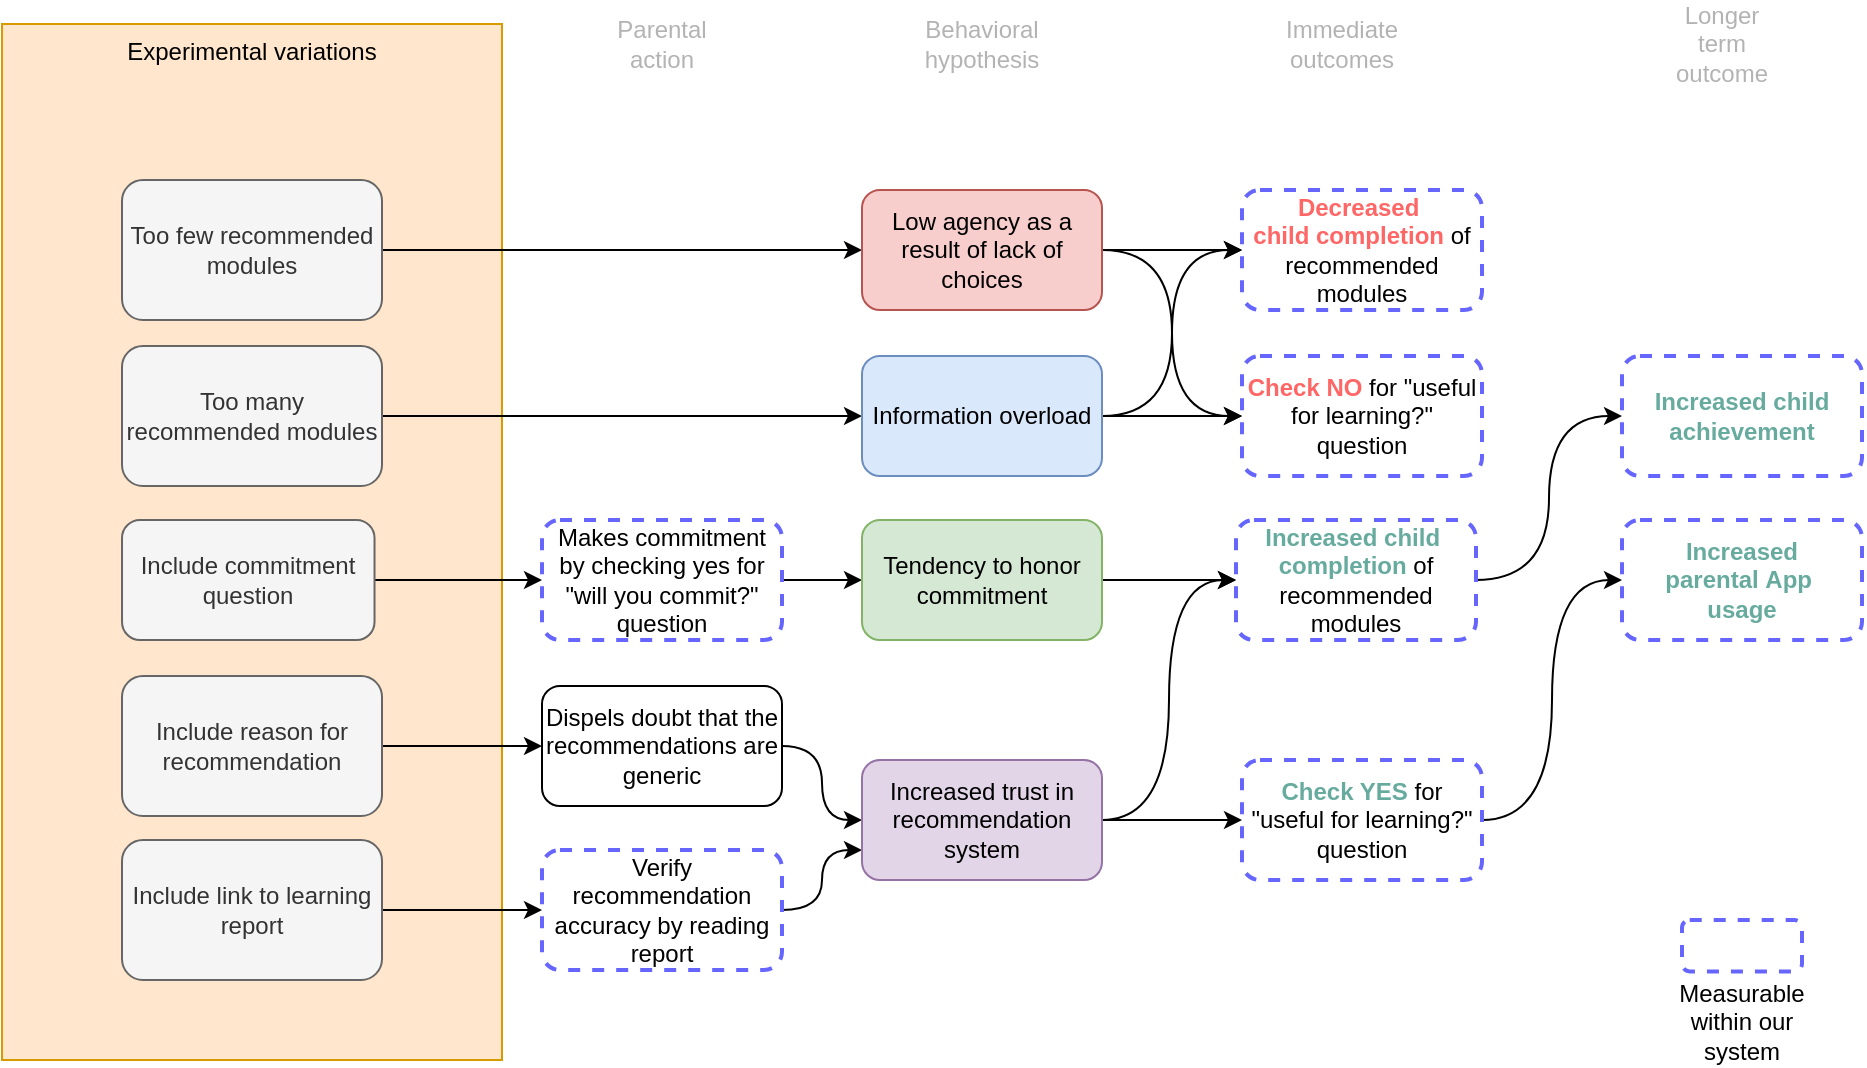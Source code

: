 <mxfile version="13.10.0" type="github"><diagram id="zhd-Uvh-itd-zUCHIrJH" name="Page-1"><mxGraphModel dx="1426" dy="1962" grid="1" gridSize="10" guides="1" tooltips="1" connect="1" arrows="1" fold="1" page="1" pageScale="1" pageWidth="827" pageHeight="1169" math="0" shadow="0"><root><mxCell id="0"/><mxCell id="1" parent="0"/><mxCell id="zPzuGnTjDfx3dbXrWhTj-70" value="Experimental variations" style="rounded=0;whiteSpace=wrap;html=1;strokeWidth=1;verticalAlign=top;fillColor=#ffe6cc;strokeColor=#d79b00;" parent="1" vertex="1"><mxGeometry x="210.01" y="-748" width="249.99" height="518" as="geometry"/></mxCell><mxCell id="zPzuGnTjDfx3dbXrWhTj-93" style="edgeStyle=none;rounded=0;orthogonalLoop=1;jettySize=auto;html=1;exitX=1;exitY=0.5;exitDx=0;exitDy=0;entryX=0;entryY=0.5;entryDx=0;entryDy=0;fontColor=#B3B3B3;" parent="1" source="zPzuGnTjDfx3dbXrWhTj-4" target="zPzuGnTjDfx3dbXrWhTj-59" edge="1"><mxGeometry relative="1" as="geometry"/></mxCell><mxCell id="zPzuGnTjDfx3dbXrWhTj-4" value="Include commitment question" style="rounded=1;whiteSpace=wrap;html=1;strokeWidth=1;fillColor=#f5f5f5;strokeColor=#666666;fontColor=#333333;" parent="1" vertex="1"><mxGeometry x="270.01" y="-500" width="126.25" height="60" as="geometry"/></mxCell><mxCell id="zPzuGnTjDfx3dbXrWhTj-96" style="edgeStyle=none;rounded=0;orthogonalLoop=1;jettySize=auto;html=1;exitX=1;exitY=0.5;exitDx=0;exitDy=0;entryX=0;entryY=0.5;entryDx=0;entryDy=0;fontColor=#B3B3B3;" parent="1" source="zPzuGnTjDfx3dbXrWhTj-7" target="zPzuGnTjDfx3dbXrWhTj-50" edge="1"><mxGeometry relative="1" as="geometry"/></mxCell><mxCell id="zPzuGnTjDfx3dbXrWhTj-7" value="Include reason for recommendation" style="rounded=1;whiteSpace=wrap;html=1;fillColor=#f5f5f5;strokeWidth=1;strokeColor=#666666;fontColor=#333333;" parent="1" vertex="1"><mxGeometry x="270.005" y="-422" width="130" height="70" as="geometry"/></mxCell><mxCell id="zPzuGnTjDfx3dbXrWhTj-87" style="edgeStyle=orthogonalEdgeStyle;rounded=0;orthogonalLoop=1;jettySize=auto;html=1;exitX=1;exitY=0.5;exitDx=0;exitDy=0;entryX=0;entryY=0.5;entryDx=0;entryDy=0;fontColor=#B3B3B3;" parent="1" source="zPzuGnTjDfx3dbXrWhTj-9" target="zPzuGnTjDfx3dbXrWhTj-62" edge="1"><mxGeometry relative="1" as="geometry"/></mxCell><mxCell id="zPzuGnTjDfx3dbXrWhTj-9" value="Too few recommended modules" style="rounded=1;whiteSpace=wrap;html=1;fillColor=#f5f5f5;strokeWidth=1;strokeColor=#666666;fontColor=#333333;" parent="1" vertex="1"><mxGeometry x="270.005" y="-670" width="130" height="70" as="geometry"/></mxCell><mxCell id="zPzuGnTjDfx3dbXrWhTj-97" style="edgeStyle=none;rounded=0;orthogonalLoop=1;jettySize=auto;html=1;exitX=1;exitY=0.5;exitDx=0;exitDy=0;fontColor=#B3B3B3;" parent="1" source="zPzuGnTjDfx3dbXrWhTj-21" target="zPzuGnTjDfx3dbXrWhTj-51" edge="1"><mxGeometry relative="1" as="geometry"/></mxCell><mxCell id="zPzuGnTjDfx3dbXrWhTj-21" value="Include link to learning report" style="rounded=1;whiteSpace=wrap;html=1;fillColor=#f5f5f5;strokeWidth=1;strokeColor=#666666;fontColor=#333333;" parent="1" vertex="1"><mxGeometry x="270.005" y="-340" width="130" height="70" as="geometry"/></mxCell><mxCell id="zPzuGnTjDfx3dbXrWhTj-92" style="rounded=0;orthogonalLoop=1;jettySize=auto;html=1;exitX=1;exitY=0.5;exitDx=0;exitDy=0;entryX=0;entryY=0.5;entryDx=0;entryDy=0;fontColor=#B3B3B3;" parent="1" source="zPzuGnTjDfx3dbXrWhTj-46" target="zPzuGnTjDfx3dbXrWhTj-61" edge="1"><mxGeometry relative="1" as="geometry"/></mxCell><mxCell id="zPzuGnTjDfx3dbXrWhTj-46" value="Too many recommended modules" style="rounded=1;whiteSpace=wrap;html=1;fillColor=#f5f5f5;strokeWidth=1;strokeColor=#666666;fontColor=#333333;" parent="1" vertex="1"><mxGeometry x="270.005" y="-587" width="130" height="70" as="geometry"/></mxCell><mxCell id="zPzuGnTjDfx3dbXrWhTj-101" style="edgeStyle=orthogonalEdgeStyle;curved=1;rounded=0;orthogonalLoop=1;jettySize=auto;html=1;exitX=1;exitY=0.5;exitDx=0;exitDy=0;entryX=0;entryY=0.75;entryDx=0;entryDy=0;fontColor=#B3B3B3;" parent="1" source="zPzuGnTjDfx3dbXrWhTj-51" target="zPzuGnTjDfx3dbXrWhTj-74" edge="1"><mxGeometry relative="1" as="geometry"/></mxCell><mxCell id="zPzuGnTjDfx3dbXrWhTj-51" value="Verify recommendation accuracy by reading report" style="rounded=1;whiteSpace=wrap;html=1;dashed=1;strokeWidth=2;strokeColor=#6666FF;" parent="1" vertex="1"><mxGeometry x="480" y="-335" width="120" height="60" as="geometry"/></mxCell><mxCell id="zPzuGnTjDfx3dbXrWhTj-53" value="" style="group" parent="1" vertex="1" connectable="0"><mxGeometry x="1040" y="-300" width="80" height="60" as="geometry"/></mxCell><mxCell id="zPzuGnTjDfx3dbXrWhTj-27" value="" style="rounded=1;whiteSpace=wrap;html=1;dashed=1;strokeWidth=2;strokeColor=#6666FF;" parent="zPzuGnTjDfx3dbXrWhTj-53" vertex="1"><mxGeometry x="10" width="60" height="25.714" as="geometry"/></mxCell><mxCell id="zPzuGnTjDfx3dbXrWhTj-52" value="Measurable within our system" style="text;html=1;strokeColor=none;fillColor=none;align=center;verticalAlign=middle;whiteSpace=wrap;rounded=0;dashed=1;" parent="zPzuGnTjDfx3dbXrWhTj-53" vertex="1"><mxGeometry y="42.857" width="80" height="17.143" as="geometry"/></mxCell><mxCell id="zPzuGnTjDfx3dbXrWhTj-107" style="edgeStyle=orthogonalEdgeStyle;curved=1;rounded=0;orthogonalLoop=1;jettySize=auto;html=1;exitX=1;exitY=0.5;exitDx=0;exitDy=0;entryX=0;entryY=0.5;entryDx=0;entryDy=0;fontColor=#B3B3B3;" parent="1" source="zPzuGnTjDfx3dbXrWhTj-58" target="zPzuGnTjDfx3dbXrWhTj-86" edge="1"><mxGeometry relative="1" as="geometry"/></mxCell><mxCell id="zPzuGnTjDfx3dbXrWhTj-58" value="&lt;b&gt;&lt;font color=&quot;#67ab9f&quot;&gt;Check YES&lt;/font&gt; &lt;/b&gt;for &quot;useful for learning?&quot; question" style="rounded=1;whiteSpace=wrap;html=1;dashed=1;strokeWidth=2;strokeColor=#6666FF;" parent="1" vertex="1"><mxGeometry x="830" y="-380" width="120" height="60" as="geometry"/></mxCell><mxCell id="zPzuGnTjDfx3dbXrWhTj-94" style="edgeStyle=none;rounded=0;orthogonalLoop=1;jettySize=auto;html=1;exitX=1;exitY=0.5;exitDx=0;exitDy=0;entryX=0;entryY=0.5;entryDx=0;entryDy=0;fontColor=#B3B3B3;" parent="1" source="zPzuGnTjDfx3dbXrWhTj-59" target="zPzuGnTjDfx3dbXrWhTj-73" edge="1"><mxGeometry relative="1" as="geometry"/></mxCell><mxCell id="zPzuGnTjDfx3dbXrWhTj-59" value="Makes commitment by checking yes for &quot;will you commit?&quot; question" style="rounded=1;whiteSpace=wrap;html=1;dashed=1;strokeWidth=2;strokeColor=#6666FF;fillColor=none;" parent="1" vertex="1"><mxGeometry x="480" y="-500" width="120" height="60" as="geometry"/></mxCell><mxCell id="zPzuGnTjDfx3dbXrWhTj-89" style="edgeStyle=orthogonalEdgeStyle;rounded=0;orthogonalLoop=1;jettySize=auto;html=1;exitX=1;exitY=0.5;exitDx=0;exitDy=0;entryX=0;entryY=0.5;entryDx=0;entryDy=0;fontColor=#B3B3B3;" parent="1" source="zPzuGnTjDfx3dbXrWhTj-61" target="zPzuGnTjDfx3dbXrWhTj-63" edge="1"><mxGeometry relative="1" as="geometry"/></mxCell><mxCell id="zPzuGnTjDfx3dbXrWhTj-91" style="edgeStyle=orthogonalEdgeStyle;rounded=0;orthogonalLoop=1;jettySize=auto;html=1;exitX=1;exitY=0.5;exitDx=0;exitDy=0;entryX=0;entryY=0.5;entryDx=0;entryDy=0;fontColor=#B3B3B3;curved=1;" parent="1" source="zPzuGnTjDfx3dbXrWhTj-61" target="zPzuGnTjDfx3dbXrWhTj-75" edge="1"><mxGeometry relative="1" as="geometry"/></mxCell><mxCell id="zPzuGnTjDfx3dbXrWhTj-61" value="Information overload" style="rounded=1;whiteSpace=wrap;html=1;fillColor=#dae8fc;strokeColor=#6c8ebf;" parent="1" vertex="1"><mxGeometry x="640" y="-582" width="120" height="60" as="geometry"/></mxCell><mxCell id="zPzuGnTjDfx3dbXrWhTj-88" style="edgeStyle=orthogonalEdgeStyle;rounded=0;orthogonalLoop=1;jettySize=auto;html=1;exitX=1;exitY=0.5;exitDx=0;exitDy=0;entryX=0;entryY=0.5;entryDx=0;entryDy=0;fontColor=#B3B3B3;" parent="1" source="zPzuGnTjDfx3dbXrWhTj-62" target="zPzuGnTjDfx3dbXrWhTj-75" edge="1"><mxGeometry relative="1" as="geometry"/></mxCell><mxCell id="zPzuGnTjDfx3dbXrWhTj-90" style="edgeStyle=orthogonalEdgeStyle;rounded=0;orthogonalLoop=1;jettySize=auto;html=1;exitX=1;exitY=0.5;exitDx=0;exitDy=0;entryX=0;entryY=0.5;entryDx=0;entryDy=0;fontColor=#B3B3B3;curved=1;" parent="1" source="zPzuGnTjDfx3dbXrWhTj-62" target="zPzuGnTjDfx3dbXrWhTj-63" edge="1"><mxGeometry relative="1" as="geometry"/></mxCell><mxCell id="zPzuGnTjDfx3dbXrWhTj-62" value="Low agency as a result of lack of choices" style="rounded=1;whiteSpace=wrap;html=1;fillColor=#f8cecc;strokeColor=#b85450;" parent="1" vertex="1"><mxGeometry x="640" y="-665" width="120" height="60" as="geometry"/></mxCell><mxCell id="zPzuGnTjDfx3dbXrWhTj-63" value="&lt;b&gt;&lt;font color=&quot;#ff6666&quot;&gt;Check NO&lt;/font&gt;&lt;/b&gt; for &quot;useful for learning?&quot; question" style="rounded=1;whiteSpace=wrap;html=1;dashed=1;strokeWidth=2;strokeColor=#6666FF;" parent="1" vertex="1"><mxGeometry x="830" y="-582" width="120" height="60" as="geometry"/></mxCell><mxCell id="zPzuGnTjDfx3dbXrWhTj-106" style="edgeStyle=orthogonalEdgeStyle;curved=1;rounded=0;orthogonalLoop=1;jettySize=auto;html=1;exitX=1;exitY=0.5;exitDx=0;exitDy=0;entryX=0;entryY=0.5;entryDx=0;entryDy=0;fontColor=#B3B3B3;" parent="1" source="zPzuGnTjDfx3dbXrWhTj-68" target="zPzuGnTjDfx3dbXrWhTj-72" edge="1"><mxGeometry relative="1" as="geometry"/></mxCell><mxCell id="zPzuGnTjDfx3dbXrWhTj-68" value="&lt;font color=&quot;#67ab9f&quot;&gt;&lt;b&gt;Increased&lt;/b&gt;&amp;nbsp;&lt;b&gt;child&amp;nbsp;&lt;br&gt;completion&lt;/b&gt;&lt;/font&gt;&amp;nbsp;of recommended modules" style="rounded=1;whiteSpace=wrap;html=1;dashed=1;strokeWidth=2;strokeColor=#6666FF;" parent="1" vertex="1"><mxGeometry x="827" y="-500" width="120" height="60" as="geometry"/></mxCell><mxCell id="zPzuGnTjDfx3dbXrWhTj-72" value="&lt;font color=&quot;#67ab9f&quot;&gt;&lt;b&gt;Increased child achievement&lt;/b&gt;&lt;/font&gt;" style="rounded=1;whiteSpace=wrap;html=1;dashed=1;strokeWidth=2;strokeColor=#6666FF;" parent="1" vertex="1"><mxGeometry x="1020" y="-582" width="120" height="60" as="geometry"/></mxCell><mxCell id="zPzuGnTjDfx3dbXrWhTj-104" style="edgeStyle=orthogonalEdgeStyle;curved=1;rounded=0;orthogonalLoop=1;jettySize=auto;html=1;exitX=1;exitY=0.5;exitDx=0;exitDy=0;entryX=0;entryY=0.5;entryDx=0;entryDy=0;fontColor=#B3B3B3;" parent="1" source="zPzuGnTjDfx3dbXrWhTj-73" target="zPzuGnTjDfx3dbXrWhTj-68" edge="1"><mxGeometry relative="1" as="geometry"/></mxCell><mxCell id="zPzuGnTjDfx3dbXrWhTj-73" value="Tendency to honor commitment" style="rounded=1;whiteSpace=wrap;html=1;fillColor=#d5e8d4;strokeColor=#82b366;" parent="1" vertex="1"><mxGeometry x="640" y="-500" width="120" height="60" as="geometry"/></mxCell><mxCell id="zPzuGnTjDfx3dbXrWhTj-100" style="edgeStyle=orthogonalEdgeStyle;curved=1;rounded=0;orthogonalLoop=1;jettySize=auto;html=1;exitX=1;exitY=0.5;exitDx=0;exitDy=0;entryX=0;entryY=0.5;entryDx=0;entryDy=0;fontColor=#B3B3B3;" parent="1" source="zPzuGnTjDfx3dbXrWhTj-50" target="zPzuGnTjDfx3dbXrWhTj-74" edge="1"><mxGeometry relative="1" as="geometry"/></mxCell><mxCell id="zPzuGnTjDfx3dbXrWhTj-50" value="Dispels doubt that the recommendations are generic" style="rounded=1;whiteSpace=wrap;html=1;" parent="1" vertex="1"><mxGeometry x="480" y="-417" width="120" height="60" as="geometry"/></mxCell><mxCell id="zPzuGnTjDfx3dbXrWhTj-102" style="edgeStyle=orthogonalEdgeStyle;curved=1;rounded=0;orthogonalLoop=1;jettySize=auto;html=1;exitX=1;exitY=0.5;exitDx=0;exitDy=0;entryX=0;entryY=0.5;entryDx=0;entryDy=0;fontColor=#B3B3B3;" parent="1" source="zPzuGnTjDfx3dbXrWhTj-74" target="zPzuGnTjDfx3dbXrWhTj-68" edge="1"><mxGeometry relative="1" as="geometry"/></mxCell><mxCell id="zPzuGnTjDfx3dbXrWhTj-103" style="edgeStyle=orthogonalEdgeStyle;curved=1;rounded=0;orthogonalLoop=1;jettySize=auto;html=1;exitX=1;exitY=0.5;exitDx=0;exitDy=0;entryX=0;entryY=0.5;entryDx=0;entryDy=0;fontColor=#B3B3B3;" parent="1" source="zPzuGnTjDfx3dbXrWhTj-74" target="zPzuGnTjDfx3dbXrWhTj-58" edge="1"><mxGeometry relative="1" as="geometry"/></mxCell><mxCell id="zPzuGnTjDfx3dbXrWhTj-74" value="&lt;span&gt;Increased trust in recommendation system&lt;/span&gt;" style="rounded=1;whiteSpace=wrap;html=1;strokeColor=#9673a6;strokeWidth=1;fillColor=#e1d5e7;" parent="1" vertex="1"><mxGeometry x="640" y="-380" width="120" height="60" as="geometry"/></mxCell><mxCell id="zPzuGnTjDfx3dbXrWhTj-75" value="&lt;font color=&quot;#ff6666&quot;&gt;&lt;b&gt;Decreased&lt;/b&gt;&amp;nbsp;&lt;br&gt;&lt;b&gt;child completion&lt;/b&gt;&lt;/font&gt; of recommended modules" style="rounded=1;whiteSpace=wrap;html=1;dashed=1;strokeWidth=2;strokeColor=#6666FF;" parent="1" vertex="1"><mxGeometry x="830" y="-665" width="120" height="60" as="geometry"/></mxCell><mxCell id="zPzuGnTjDfx3dbXrWhTj-80" value="Behavioral hypothesis" style="text;html=1;strokeColor=none;fillColor=none;align=center;verticalAlign=middle;whiteSpace=wrap;rounded=0;fontColor=#B3B3B3;" parent="1" vertex="1"><mxGeometry x="680" y="-748" width="40" height="20" as="geometry"/></mxCell><mxCell id="zPzuGnTjDfx3dbXrWhTj-81" value="Parental action" style="text;html=1;strokeColor=none;fillColor=none;align=center;verticalAlign=middle;whiteSpace=wrap;rounded=0;fontColor=#B3B3B3;" parent="1" vertex="1"><mxGeometry x="520" y="-748" width="40" height="20" as="geometry"/></mxCell><mxCell id="zPzuGnTjDfx3dbXrWhTj-83" value="Immediate outcomes" style="text;html=1;strokeColor=none;fillColor=none;align=center;verticalAlign=middle;whiteSpace=wrap;rounded=0;fontColor=#B3B3B3;" parent="1" vertex="1"><mxGeometry x="860" y="-748" width="40" height="20" as="geometry"/></mxCell><mxCell id="zPzuGnTjDfx3dbXrWhTj-84" value="Longer term outcome" style="text;html=1;strokeColor=none;fillColor=none;align=center;verticalAlign=middle;whiteSpace=wrap;rounded=0;fontColor=#B3B3B3;" parent="1" vertex="1"><mxGeometry x="1050" y="-748" width="40" height="20" as="geometry"/></mxCell><mxCell id="zPzuGnTjDfx3dbXrWhTj-86" value="&lt;font color=&quot;#67ab9f&quot;&gt;&lt;b&gt;Increased parental&amp;nbsp;&lt;/b&gt;&lt;/font&gt;&lt;b style=&quot;color: rgb(103 , 171 , 159)&quot;&gt;App&amp;nbsp;&lt;/b&gt;&lt;font color=&quot;#67ab9f&quot;&gt;&lt;b&gt;&lt;br&gt;usage&lt;/b&gt;&lt;/font&gt;" style="rounded=1;whiteSpace=wrap;html=1;dashed=1;strokeWidth=2;strokeColor=#6666FF;" parent="1" vertex="1"><mxGeometry x="1020" y="-500" width="120" height="60" as="geometry"/></mxCell></root></mxGraphModel></diagram></mxfile>